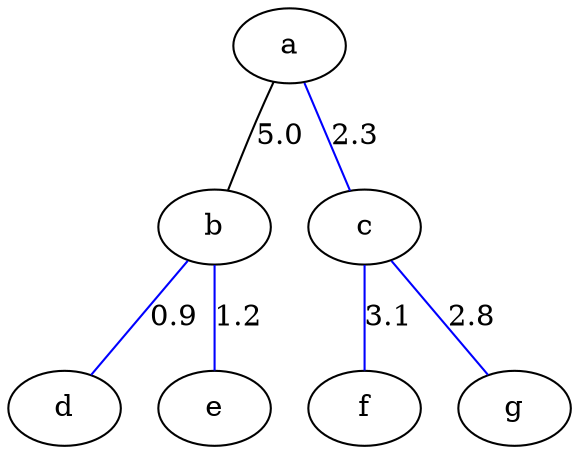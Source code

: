 graph G {
0[label="a"];
1[label="b"];
2[label="c"];
3[label="d"];
4[label="e"];
5[label="f"];
6[label="g"];
0--1 [label="5.0"];
0--2 [label="2.3", color=blue];
1--3 [label="0.9", color=blue];
1--4 [label="1.2", color=blue];
2--5 [label="3.1", color=blue];
2--6 [label="2.8", color=blue];
}
